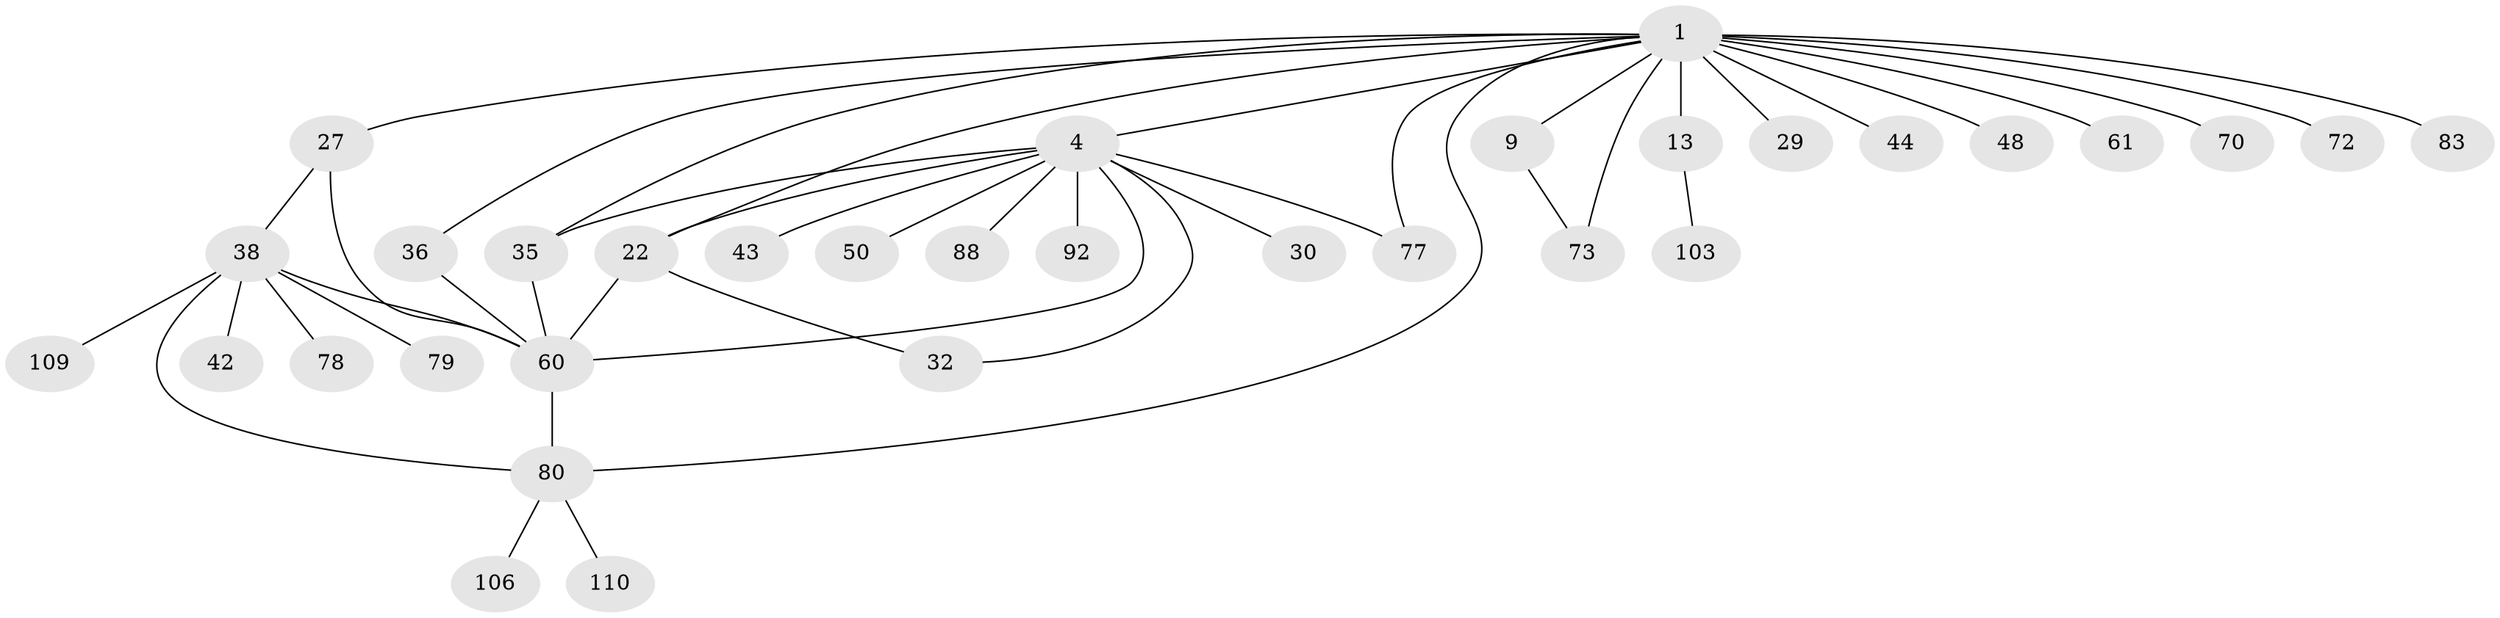 // original degree distribution, {7: 0.018018018018018018, 6: 0.02702702702702703, 4: 0.11711711711711711, 2: 0.3333333333333333, 3: 0.10810810810810811, 5: 0.04504504504504504, 1: 0.35135135135135137}
// Generated by graph-tools (version 1.1) at 2025/17/03/04/25 18:17:03]
// undirected, 33 vertices, 44 edges
graph export_dot {
graph [start="1"]
  node [color=gray90,style=filled];
  1 [super="+2+5+7+18+3"];
  4 [super="+12+10+6"];
  9 [super="+15"];
  13 [super="+56+21+102+105"];
  22 [super="+74+75+94+39"];
  27 [super="+28+52"];
  29 [super="+51"];
  30;
  32;
  35 [super="+57"];
  36;
  38 [super="+41+67+104"];
  42 [super="+95"];
  43;
  44;
  48;
  50;
  60 [super="+69"];
  61;
  70;
  72;
  73;
  77;
  78;
  79 [super="+81+82"];
  80 [super="+97+101"];
  83;
  88;
  92;
  103;
  106;
  109;
  110;
  1 -- 80;
  1 -- 4;
  1 -- 36;
  1 -- 72;
  1 -- 73;
  1 -- 44 [weight=2];
  1 -- 77;
  1 -- 29 [weight=3];
  1 -- 22 [weight=2];
  1 -- 27;
  1 -- 61;
  1 -- 35;
  1 -- 13 [weight=2];
  1 -- 9;
  1 -- 48;
  1 -- 83;
  1 -- 70;
  4 -- 32;
  4 -- 35;
  4 -- 77;
  4 -- 50;
  4 -- 88;
  4 -- 60;
  4 -- 30;
  4 -- 43;
  4 -- 92;
  4 -- 22;
  9 -- 73;
  13 -- 103;
  22 -- 32;
  22 -- 60;
  27 -- 38;
  27 -- 60;
  35 -- 60;
  36 -- 60;
  38 -- 80;
  38 -- 42;
  38 -- 60;
  38 -- 78;
  38 -- 79;
  38 -- 109;
  60 -- 80;
  80 -- 106;
  80 -- 110;
}

